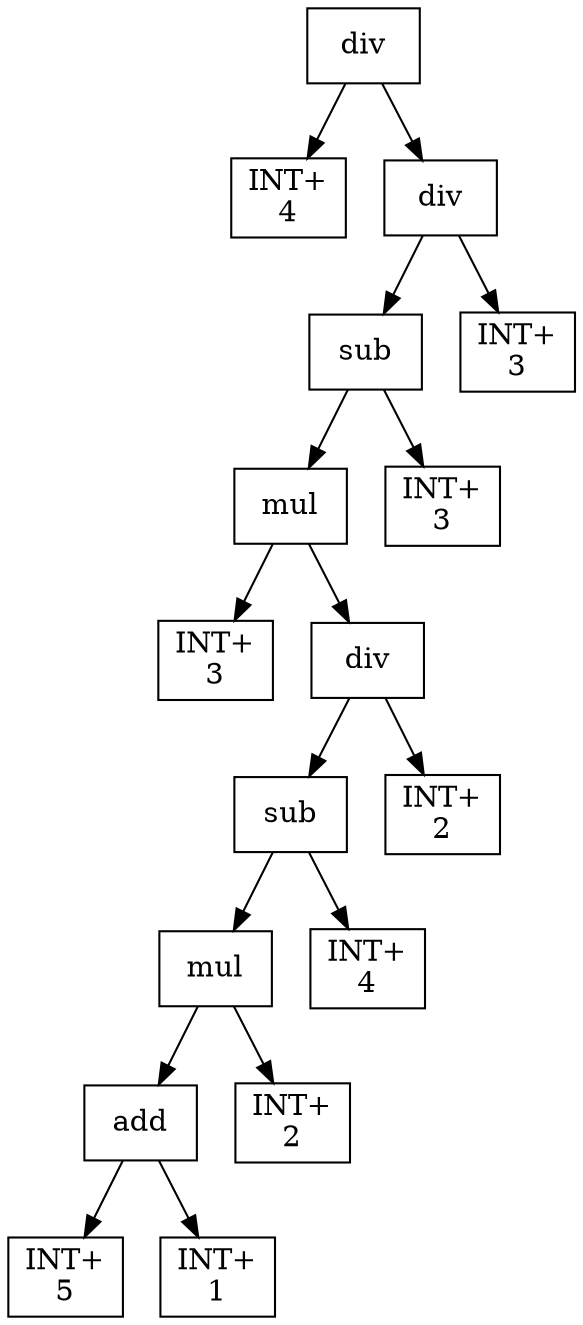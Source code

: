 digraph expr {
  node [shape=box];
  n1 [label="div"];
  n2 [label="INT+\n4"];
  n3 [label="div"];
  n4 [label="sub"];
  n5 [label="mul"];
  n6 [label="INT+\n3"];
  n7 [label="div"];
  n8 [label="sub"];
  n9 [label="mul"];
  n10 [label="add"];
  n11 [label="INT+\n5"];
  n12 [label="INT+\n1"];
  n10 -> n11;
  n10 -> n12;
  n13 [label="INT+\n2"];
  n9 -> n10;
  n9 -> n13;
  n14 [label="INT+\n4"];
  n8 -> n9;
  n8 -> n14;
  n15 [label="INT+\n2"];
  n7 -> n8;
  n7 -> n15;
  n5 -> n6;
  n5 -> n7;
  n16 [label="INT+\n3"];
  n4 -> n5;
  n4 -> n16;
  n17 [label="INT+\n3"];
  n3 -> n4;
  n3 -> n17;
  n1 -> n2;
  n1 -> n3;
}